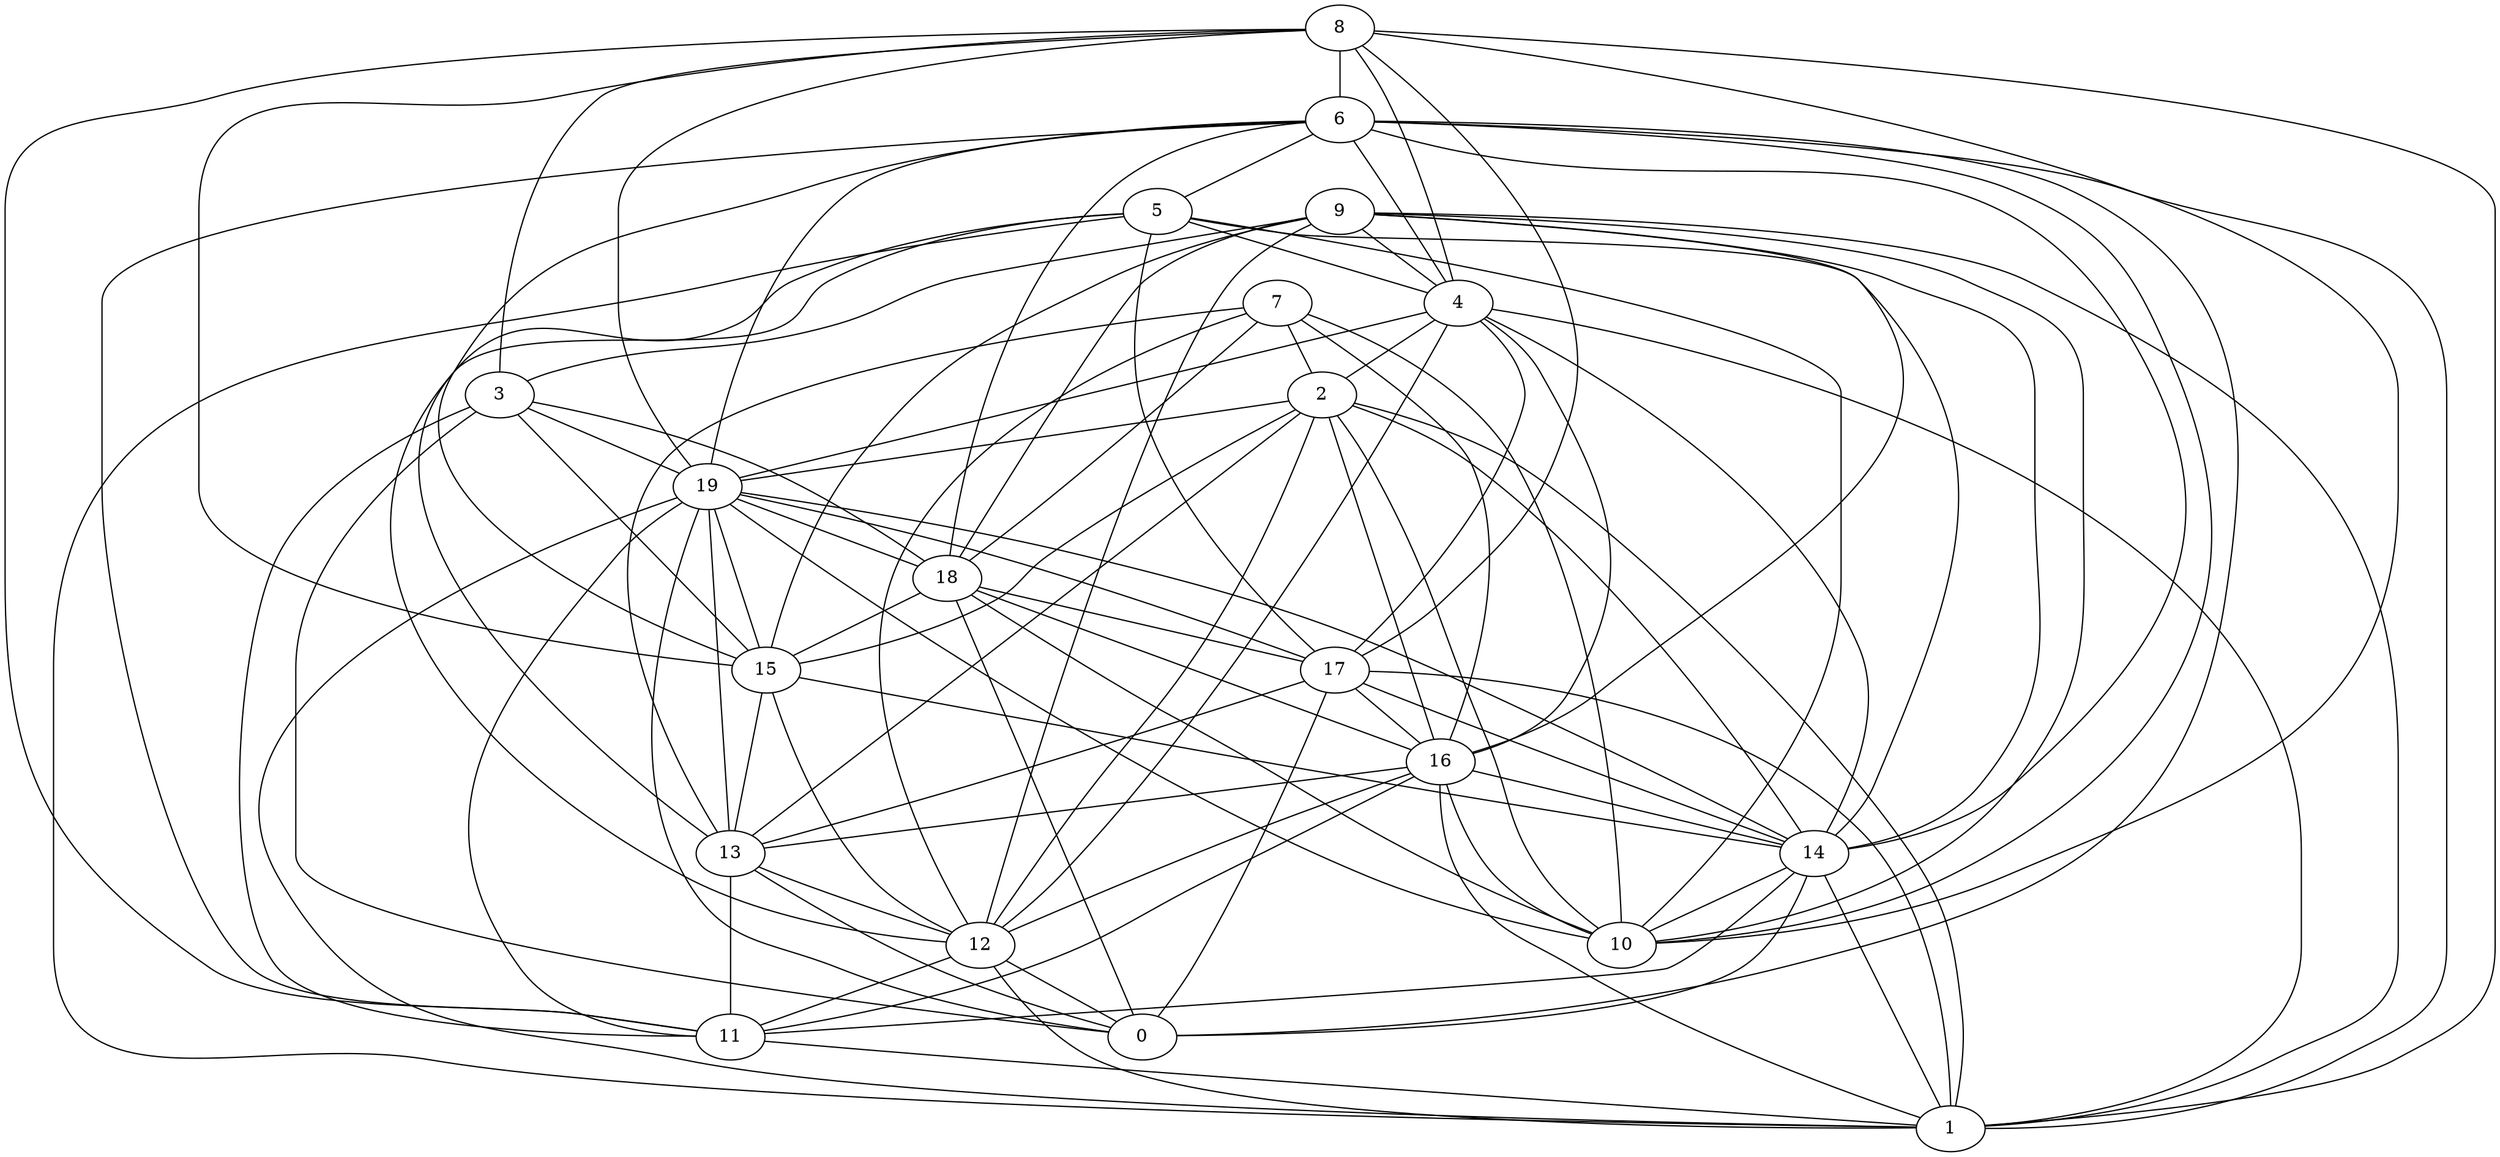 digraph GG_graph {

subgraph G_graph {
edge [color = black]
"18" -> "15" [dir = none]
"18" -> "16" [dir = none]
"3" -> "19" [dir = none]
"3" -> "11" [dir = none]
"3" -> "0" [dir = none]
"16" -> "14" [dir = none]
"16" -> "12" [dir = none]
"16" -> "11" [dir = none]
"5" -> "12" [dir = none]
"5" -> "1" [dir = none]
"14" -> "11" [dir = none]
"14" -> "10" [dir = none]
"9" -> "18" [dir = none]
"9" -> "16" [dir = none]
"2" -> "16" [dir = none]
"2" -> "13" [dir = none]
"6" -> "1" [dir = none]
"6" -> "0" [dir = none]
"6" -> "15" [dir = none]
"6" -> "10" [dir = none]
"19" -> "1" [dir = none]
"19" -> "10" [dir = none]
"13" -> "0" [dir = none]
"13" -> "12" [dir = none]
"8" -> "4" [dir = none]
"8" -> "17" [dir = none]
"8" -> "3" [dir = none]
"8" -> "1" [dir = none]
"8" -> "10" [dir = none]
"8" -> "15" [dir = none]
"8" -> "6" [dir = none]
"7" -> "13" [dir = none]
"7" -> "12" [dir = none]
"7" -> "10" [dir = none]
"7" -> "16" [dir = none]
"17" -> "13" [dir = none]
"12" -> "1" [dir = none]
"4" -> "12" [dir = none]
"4" -> "19" [dir = none]
"6" -> "18" [dir = none]
"15" -> "14" [dir = none]
"19" -> "15" [dir = none]
"7" -> "2" [dir = none]
"14" -> "1" [dir = none]
"16" -> "13" [dir = none]
"17" -> "14" [dir = none]
"9" -> "1" [dir = none]
"3" -> "18" [dir = none]
"3" -> "15" [dir = none]
"15" -> "13" [dir = none]
"14" -> "0" [dir = none]
"5" -> "13" [dir = none]
"9" -> "10" [dir = none]
"19" -> "11" [dir = none]
"5" -> "4" [dir = none]
"8" -> "19" [dir = none]
"6" -> "19" [dir = none]
"2" -> "10" [dir = none]
"17" -> "0" [dir = none]
"19" -> "14" [dir = none]
"17" -> "1" [dir = none]
"6" -> "4" [dir = none]
"6" -> "5" [dir = none]
"5" -> "14" [dir = none]
"9" -> "4" [dir = none]
"9" -> "3" [dir = none]
"6" -> "11" [dir = none]
"9" -> "12" [dir = none]
"19" -> "17" [dir = none]
"16" -> "1" [dir = none]
"4" -> "17" [dir = none]
"19" -> "18" [dir = none]
"13" -> "11" [dir = none]
"12" -> "11" [dir = none]
"4" -> "16" [dir = none]
"2" -> "15" [dir = none]
"12" -> "0" [dir = none]
"18" -> "10" [dir = none]
"9" -> "15" [dir = none]
"5" -> "10" [dir = none]
"9" -> "14" [dir = none]
"5" -> "17" [dir = none]
"4" -> "14" [dir = none]
"18" -> "0" [dir = none]
"2" -> "14" [dir = none]
"4" -> "2" [dir = none]
"4" -> "1" [dir = none]
"2" -> "1" [dir = none]
"15" -> "12" [dir = none]
"17" -> "16" [dir = none]
"19" -> "13" [dir = none]
"2" -> "19" [dir = none]
"19" -> "0" [dir = none]
"6" -> "14" [dir = none]
"8" -> "11" [dir = none]
"16" -> "10" [dir = none]
"11" -> "1" [dir = none]
"18" -> "17" [dir = none]
"2" -> "12" [dir = none]
"7" -> "18" [dir = none]
}

}
